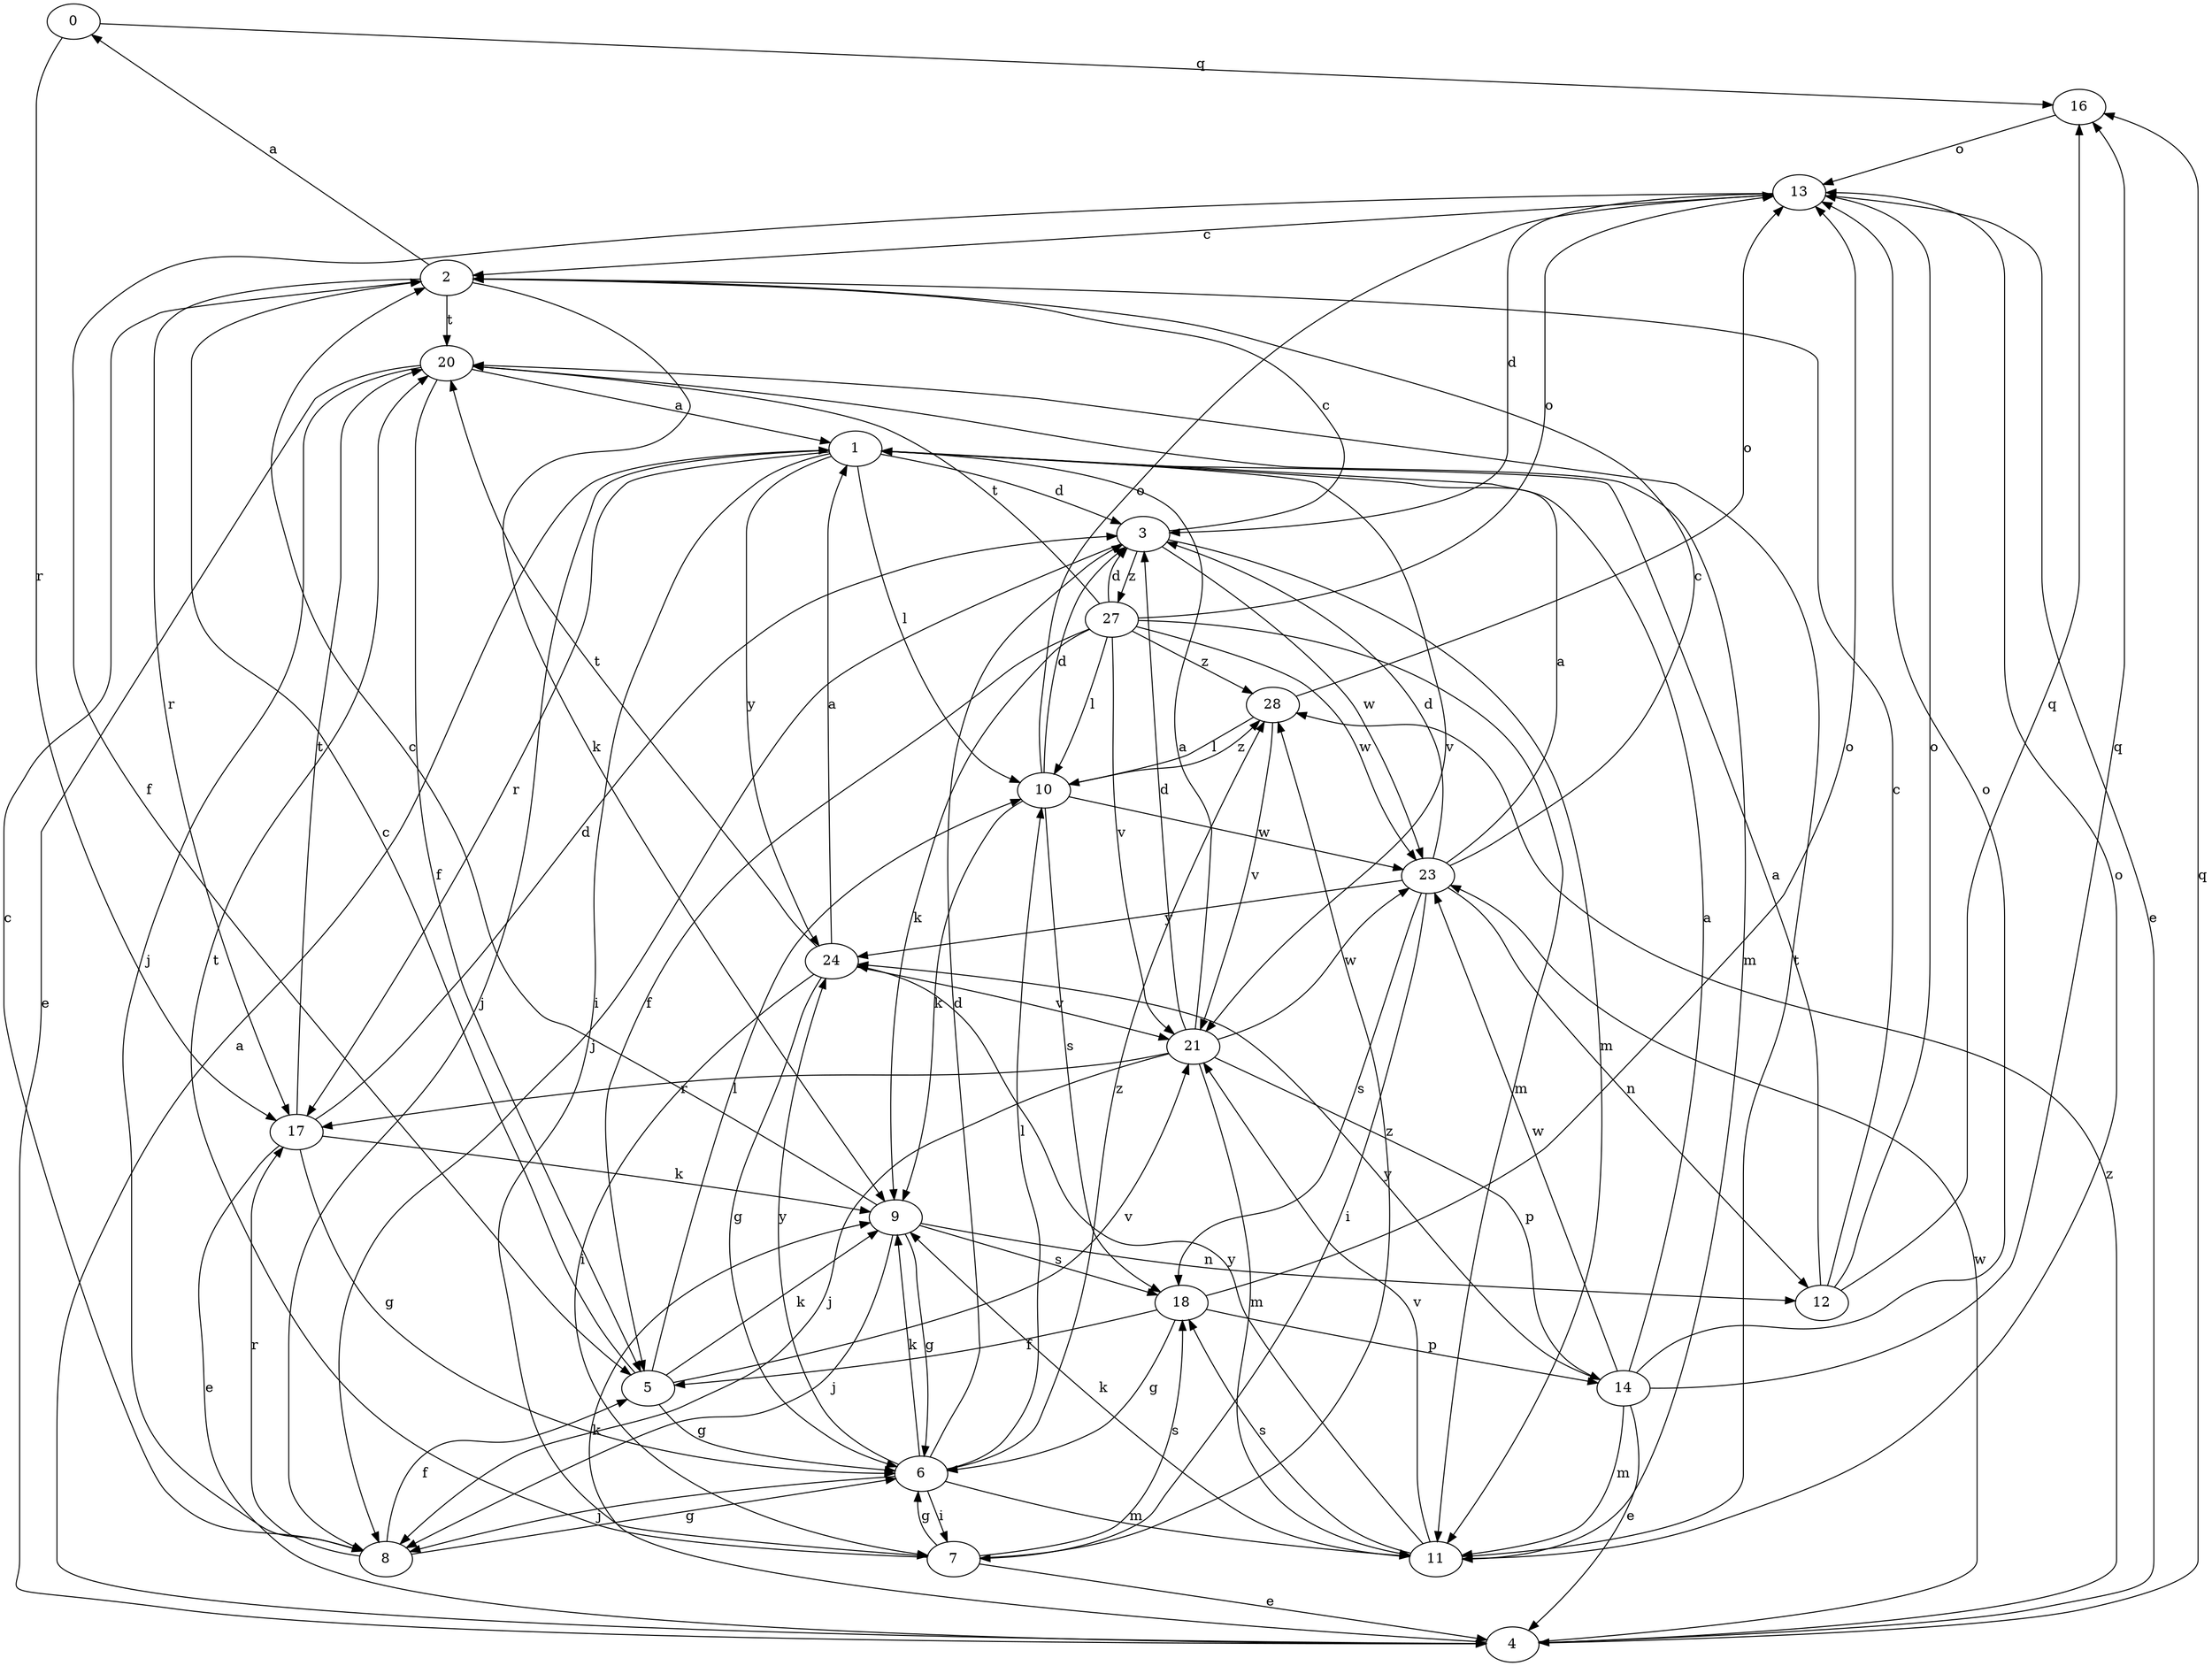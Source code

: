 strict digraph  {
0;
1;
2;
3;
4;
5;
6;
7;
8;
9;
10;
11;
12;
13;
14;
16;
17;
18;
20;
21;
23;
24;
27;
28;
0 -> 16  [label=q];
0 -> 17  [label=r];
1 -> 3  [label=d];
1 -> 7  [label=i];
1 -> 8  [label=j];
1 -> 10  [label=l];
1 -> 17  [label=r];
1 -> 21  [label=v];
1 -> 24  [label=y];
2 -> 0  [label=a];
2 -> 9  [label=k];
2 -> 17  [label=r];
2 -> 20  [label=t];
3 -> 2  [label=c];
3 -> 8  [label=j];
3 -> 11  [label=m];
3 -> 23  [label=w];
3 -> 27  [label=z];
4 -> 1  [label=a];
4 -> 9  [label=k];
4 -> 16  [label=q];
4 -> 23  [label=w];
4 -> 28  [label=z];
5 -> 2  [label=c];
5 -> 6  [label=g];
5 -> 9  [label=k];
5 -> 10  [label=l];
5 -> 21  [label=v];
6 -> 3  [label=d];
6 -> 7  [label=i];
6 -> 8  [label=j];
6 -> 9  [label=k];
6 -> 10  [label=l];
6 -> 11  [label=m];
6 -> 24  [label=y];
6 -> 28  [label=z];
7 -> 4  [label=e];
7 -> 6  [label=g];
7 -> 18  [label=s];
7 -> 20  [label=t];
7 -> 28  [label=z];
8 -> 2  [label=c];
8 -> 5  [label=f];
8 -> 6  [label=g];
8 -> 17  [label=r];
9 -> 2  [label=c];
9 -> 6  [label=g];
9 -> 8  [label=j];
9 -> 12  [label=n];
9 -> 18  [label=s];
10 -> 3  [label=d];
10 -> 9  [label=k];
10 -> 13  [label=o];
10 -> 18  [label=s];
10 -> 23  [label=w];
10 -> 28  [label=z];
11 -> 9  [label=k];
11 -> 13  [label=o];
11 -> 18  [label=s];
11 -> 20  [label=t];
11 -> 21  [label=v];
11 -> 24  [label=y];
12 -> 1  [label=a];
12 -> 2  [label=c];
12 -> 13  [label=o];
12 -> 16  [label=q];
13 -> 2  [label=c];
13 -> 3  [label=d];
13 -> 4  [label=e];
13 -> 5  [label=f];
14 -> 1  [label=a];
14 -> 4  [label=e];
14 -> 11  [label=m];
14 -> 13  [label=o];
14 -> 16  [label=q];
14 -> 23  [label=w];
14 -> 24  [label=y];
16 -> 13  [label=o];
17 -> 3  [label=d];
17 -> 4  [label=e];
17 -> 6  [label=g];
17 -> 9  [label=k];
17 -> 20  [label=t];
18 -> 5  [label=f];
18 -> 6  [label=g];
18 -> 13  [label=o];
18 -> 14  [label=p];
20 -> 1  [label=a];
20 -> 4  [label=e];
20 -> 5  [label=f];
20 -> 8  [label=j];
20 -> 11  [label=m];
21 -> 1  [label=a];
21 -> 3  [label=d];
21 -> 8  [label=j];
21 -> 11  [label=m];
21 -> 14  [label=p];
21 -> 17  [label=r];
21 -> 23  [label=w];
23 -> 1  [label=a];
23 -> 2  [label=c];
23 -> 3  [label=d];
23 -> 7  [label=i];
23 -> 12  [label=n];
23 -> 18  [label=s];
23 -> 24  [label=y];
24 -> 1  [label=a];
24 -> 6  [label=g];
24 -> 7  [label=i];
24 -> 20  [label=t];
24 -> 21  [label=v];
27 -> 3  [label=d];
27 -> 5  [label=f];
27 -> 9  [label=k];
27 -> 10  [label=l];
27 -> 11  [label=m];
27 -> 13  [label=o];
27 -> 20  [label=t];
27 -> 21  [label=v];
27 -> 23  [label=w];
27 -> 28  [label=z];
28 -> 10  [label=l];
28 -> 13  [label=o];
28 -> 21  [label=v];
}
